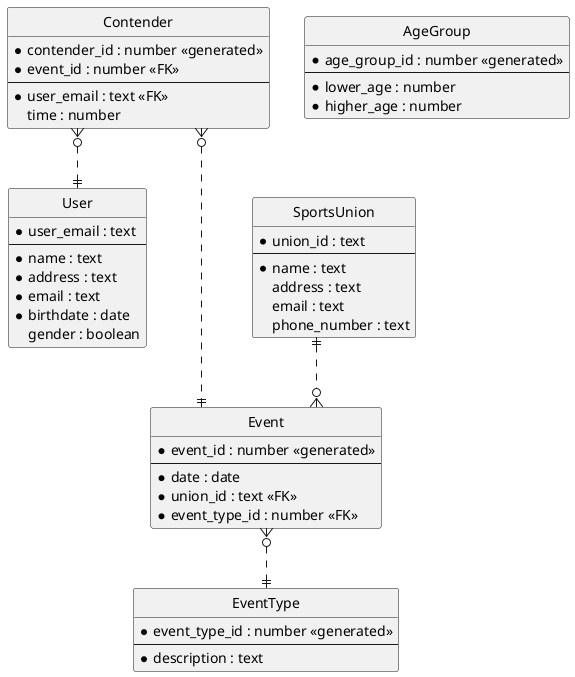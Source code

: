 @startuml
'https://plantuml.com/ie-diagram

' hide the spot
hide circle

' avoid problems with angled crows feet
skinparam linetype ortho

entity User {
  *user_email : text
  --
  *name : text
  *address : text
  *email : text
  *birthdate : date
  gender : boolean
}

entity Event {
  *event_id : number <<generated>>
  --
  *date : date
  *union_id : text <<FK>>
  *event_type_id : number <<FK>>
}

entity EventType {
  *event_type_id : number <<generated>>
  --
  *description : text
}
Event }o..|| EventType

entity Contender {
  *contender_id : number <<generated>>
  * event_id : number <<FK>>
  --
  * user_email : text <<FK>>
  time : number
}
Contender }o...|| Event
Contender }o..|| User


entity AgeGroup {
    *age_group_id : number <<generated>>
    --
    *lower_age : number
    *higher_age : number
}

entity SportsUnion {
    *union_id : text
    --
    *name : text
    address : text
    email : text
    phone_number : text
}
SportsUnion ||..o{ Event



'User ||..o{ Event
'User |o..o{ Contender


@enduml